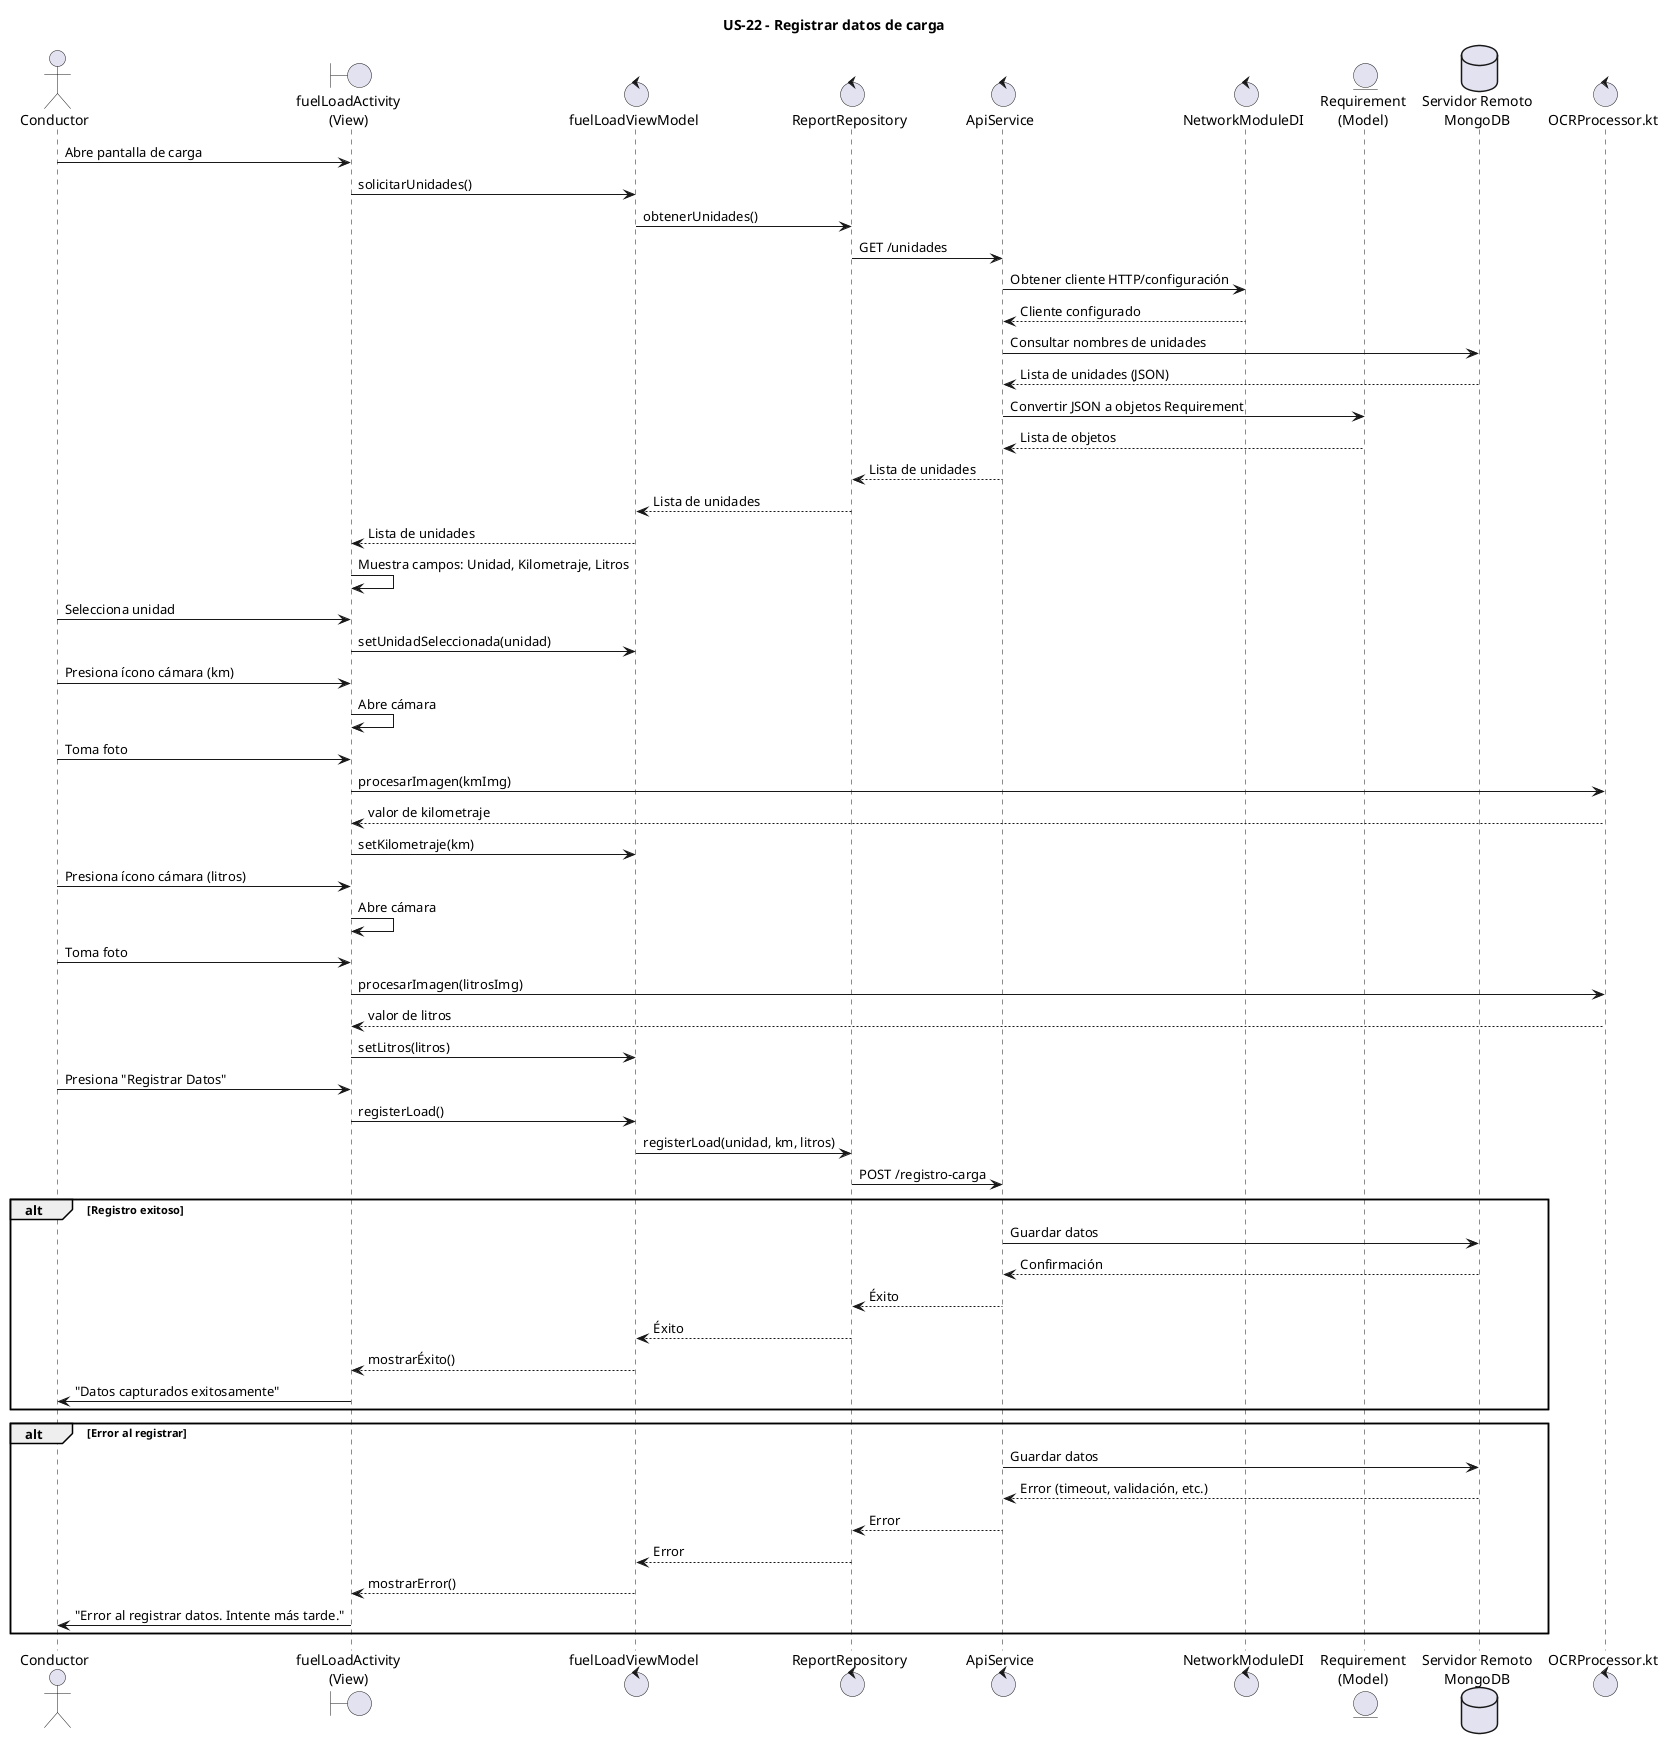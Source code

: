 @startuml
title US-22 - Registrar datos de carga 

actor Conductor

boundary "fuelLoadActivity\n(View)" as V1
control "fuelLoadViewModel" as VM
control "ReportRepository" as Repository
control "ApiService" as API
control "NetworkModuleDI" as DI
entity "Requirement\n(Model)" as Model
database "Servidor Remoto\nMongoDB" as DB
control "OCRProcessor.kt" as OCR

' === Pantalla de carga ===
Conductor -> V1 : Abre pantalla de carga
V1 -> VM : solicitarUnidades()

VM -> Repository : obtenerUnidades()
Repository -> API : GET /unidades
API -> DI : Obtener cliente HTTP/configuración
DI --> API : Cliente configurado

API -> DB : Consultar nombres de unidades
DB --> API : Lista de unidades (JSON)
API -> Model : Convertir JSON a objetos Requirement
Model --> API : Lista de objetos
API --> Repository : Lista de unidades
Repository --> VM : Lista de unidades
VM --> V1 : Lista de unidades
V1 -> V1 : Muestra campos: Unidad, Kilometraje, Litros

' === Selección de unidad ===
Conductor -> V1 : Selecciona unidad
V1 -> VM : setUnidadSeleccionada(unidad)

' === Captura de kilometraje ===
Conductor -> V1 : Presiona ícono cámara (km)
V1 -> V1 : Abre cámara
Conductor -> V1 : Toma foto
V1 -> OCR : procesarImagen(kmImg)
OCR --> V1 : valor de kilometraje
V1 -> VM : setKilometraje(km)

' === Captura de litros ===
Conductor -> V1 : Presiona ícono cámara (litros)
V1 -> V1 : Abre cámara
Conductor -> V1 : Toma foto
V1 -> OCR : procesarImagen(litrosImg)
OCR --> V1 : valor de litros
V1 -> VM : setLitros(litros)

' === Registro ===
Conductor -> V1 : Presiona "Registrar Datos"
V1 -> VM : registerLoad()
VM -> Repository : registerLoad(unidad, km, litros)
Repository -> API : POST /registro-carga

' == Flujo exitoso ==
alt Registro exitoso
    API -> DB : Guardar datos
    DB --> API : Confirmación
    API --> Repository : Éxito
    Repository --> VM : Éxito
    VM --> V1 : mostrarÉxito()
    V1 -> Conductor : "Datos capturados exitosamente"
end

' == Flujo de error ==
alt Error al registrar
    API -> DB : Guardar datos
    DB --> API : Error (timeout, validación, etc.)
    API --> Repository : Error
    Repository --> VM : Error
    VM --> V1 : mostrarError()
    V1 -> Conductor : "Error al registrar datos. Intente más tarde."
end

@enduml
